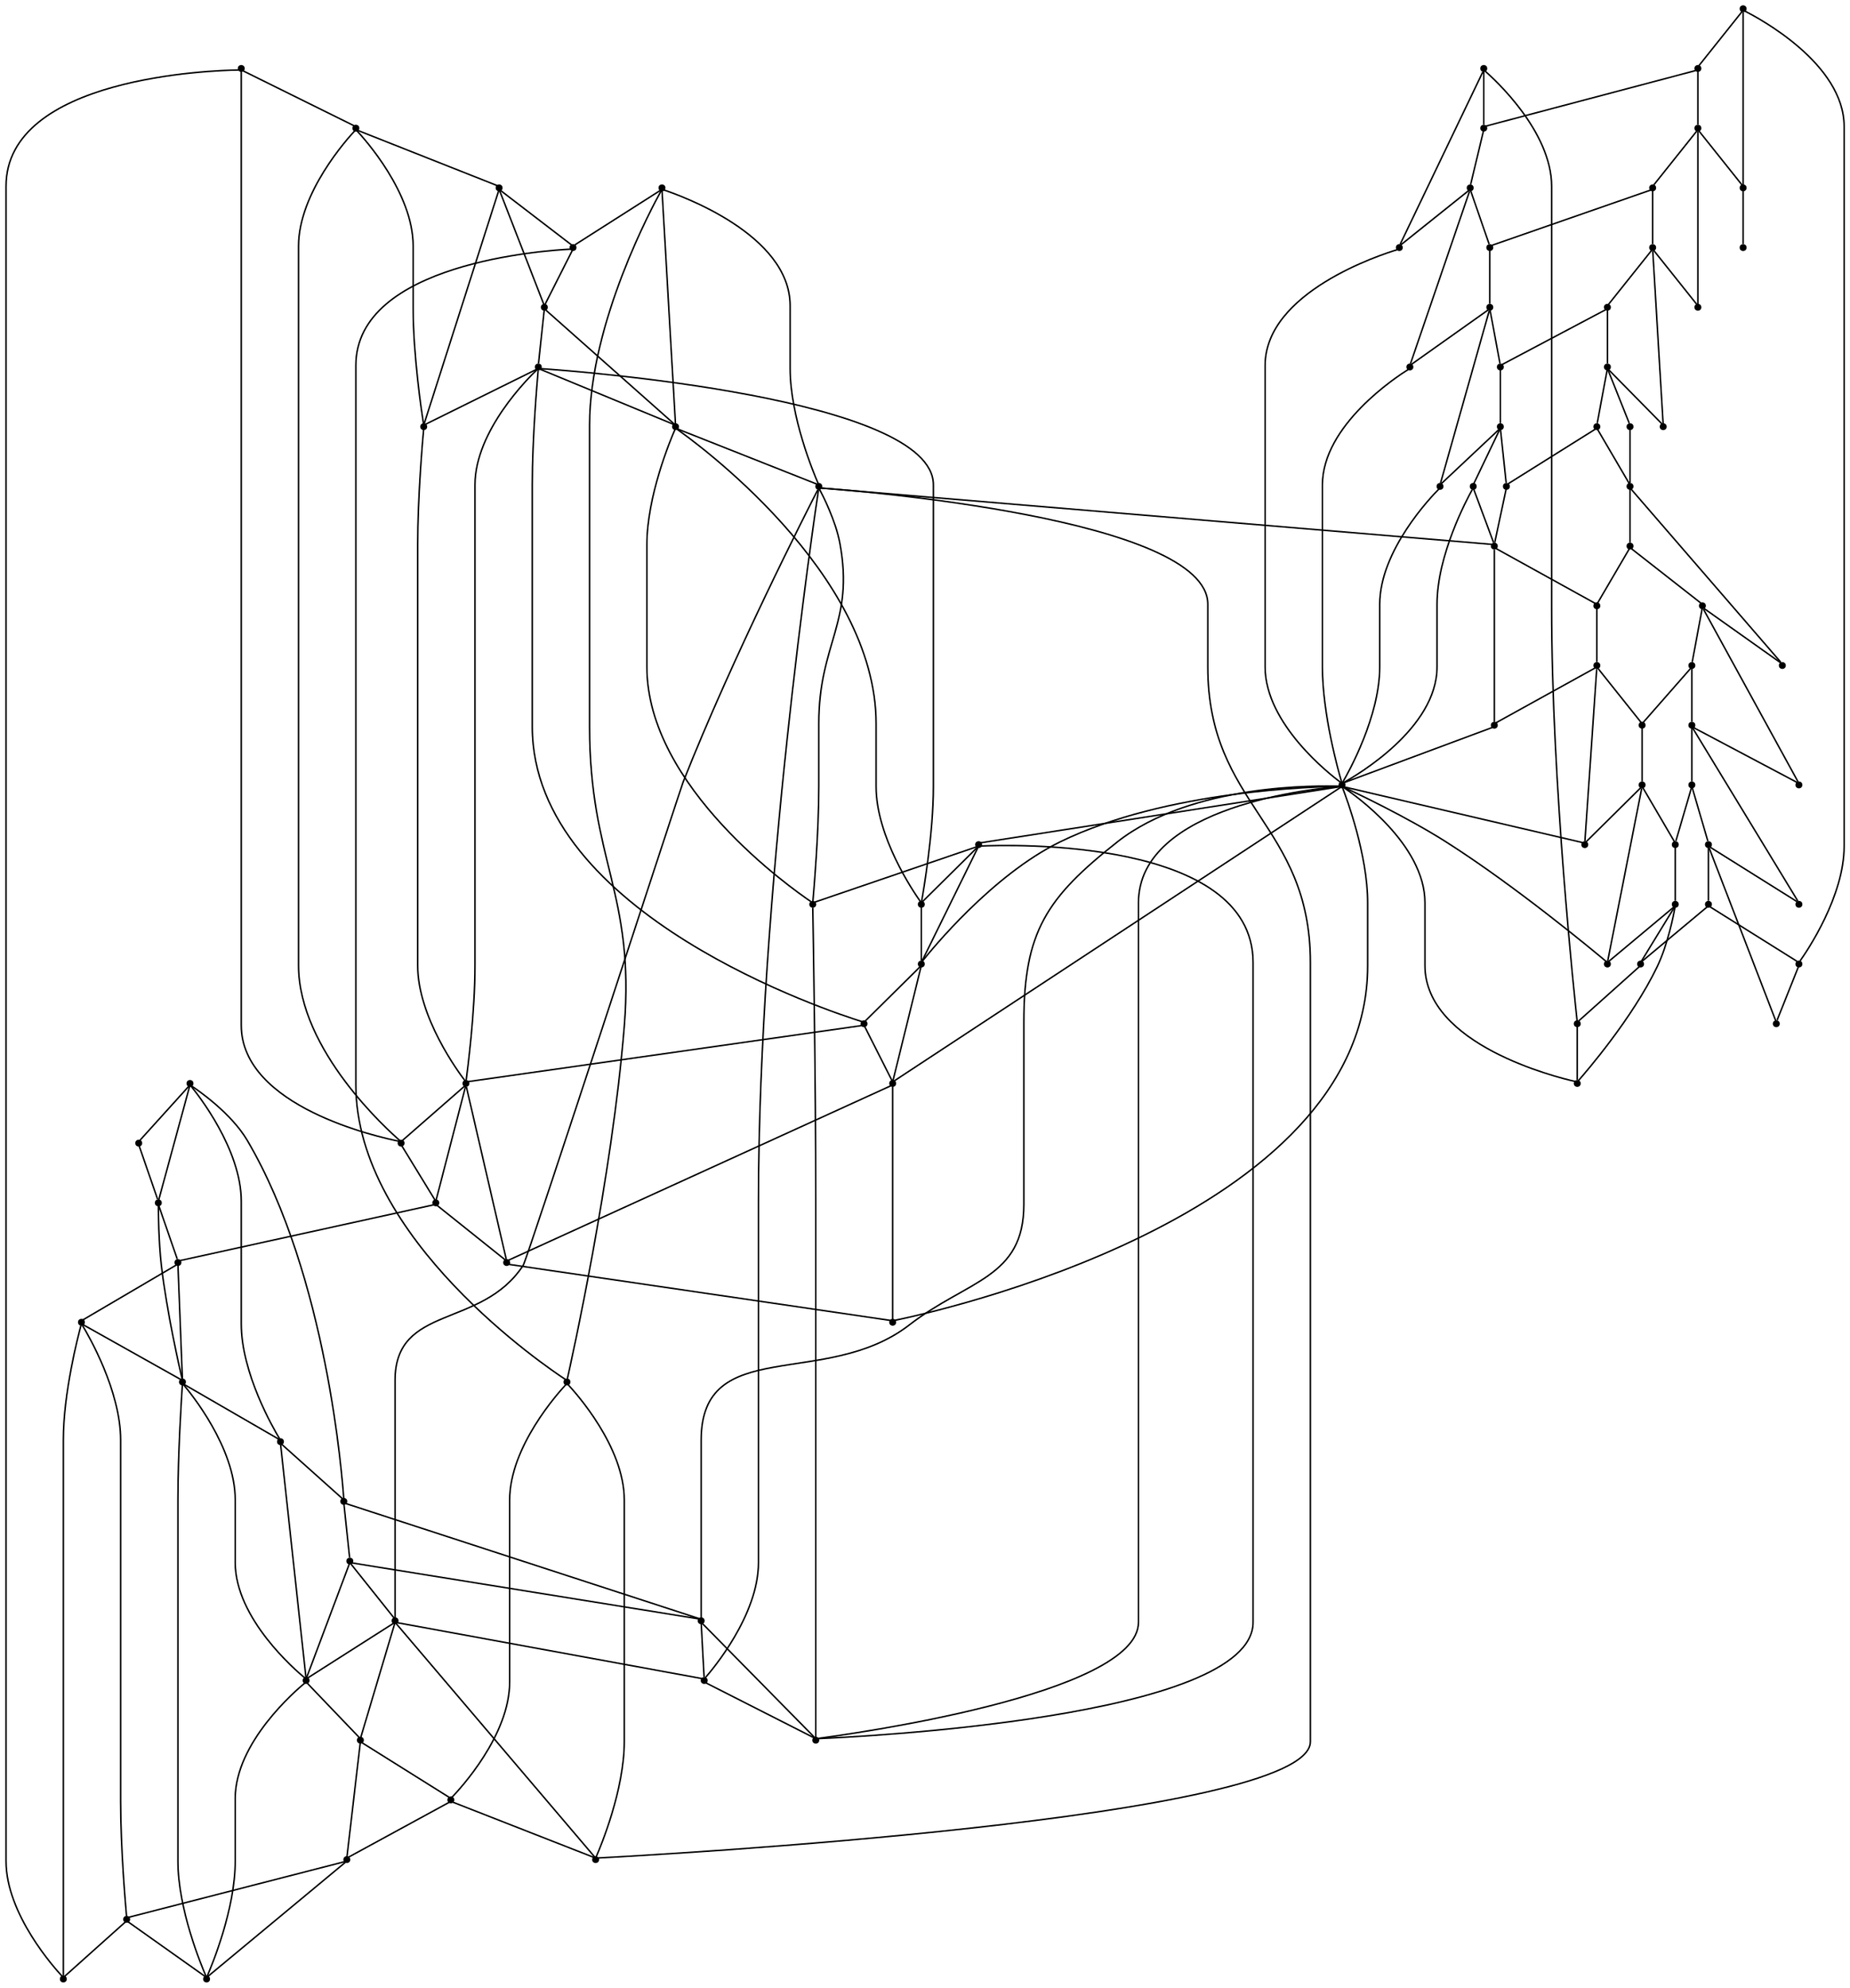 graph {
  node [shape=point,comment="{\"directed\":false,\"doi\":\"10.1007/978-3-030-35802-0_6\",\"figure\":\"1 (1)\"}"]

  v0 [pos="732.9740094671381,906.2794604221913"]
  v1 [pos="746.0230204571336,840.6905759903418"]
  v2 [pos="695.8180888263169,961.88761323703"]
  v3 [pos="640.2175845712063,999.0431420951437"]
  v4 [pos="574.6217759092067,1012.0886866036958"]
  v5 [pos="796.3132877445012,932.5124134605214"]
  v6 [pos="814.5839093450733,840.6905759903418"]
  v7 [pos="744.2987569228374,1010.3655569850596"]
  v8 [pos="666.4488560804834,1062.3835835307912"]
  v9 [pos="574.6165298647467,1080.6508813154583"]
  v10 [pos="859.6566992690146,958.7496904582612"]
  v11 [pos="883.1459110303226,840.6905759903418"]
  v12 [pos="792.7773583957826,1058.843500733089"]
  v13 [pos="692.6905242960543,1125.724215729354"]
  v14 [pos="574.6217759092067,1149.2089428307263"]
  v15 [pos="574.6161642313449,1183.4900083927882"]
  v16 [pos="509.03006075159635,999.0431420951437"]
  v17 [pos="453.4149470575197,961.88761323703"]
  v18 [pos="416.2611089373782,906.2836572063245"]
  v19 [pos="403.2152932653718,840.6905759903418"]
  v20 [pos="370.51963116147806,839.8728071669577"]
  v21 [pos="780.3055871645441,840.6895267943084"]
  v22 [pos="482.7946400980644,1062.3835835307912"]
  v23 [pos="404.9405424201425,1010.3697537691926"]
  v24 [pos="352.92186245422397,932.5208070287874"]
  v25 [pos="334.65435668611894,840.6905759903418"]
  v26 [pos="301.958726376434,839.8728071669577"]
  v27 [pos="848.8643617375953,840.6895267943084"]
  v28 [pos="456.55710512964396,1125.728412513487"]
  v29 [pos="356.46200453561494,1058.847697517222"]
  v30 [pos="289.58050165618135,958.7579568512506"]
  v31 [pos="266.09553442175445,840.6905759903418"]
  v32 [pos="860.4100153563771,897.5354765778495"]
  v33 [pos="802.6455813499025,993.0463190948167"]
  v34 [pos="816.8988774855743,1002.5717314272085"]
  v35 [pos="843.5916578333986,894.1870151284049"]
  v36 [pos="827.9881888247471,945.6342154444008"]
  v37 [pos="826.5649846540415,891.9345502140757"]
  v38 [pos="792.9409237032061,885.2461480587294"]
  v39 [pos="745.6396299897286,954.9574508805638"]
  v40 [pos="726.9824702950752,1068.709536147372"]
  v41 [pos="788.1755440925075,984.6149638745694"]
  v42 [pos="759.6773136980912,965.5704661798045"]
  v43 [pos="759.5397719506107,877.4721141533244"]
  v44 [pos="776.3497358024531,880.8132312305358"]
  v45 [pos="768.5412211830904,1034.6056575396556"]
  v46 [pos="736.5069024689114,1082.9626575994866"]
  v47 [pos="764.648910547384,919.3969384466607"]
  v48 [pos="731.3894337894196,945.4383655181907"]
  v49 [pos="574.6536178093689,840.6707684409864"]
  v50 [pos="688.889971747086,1011.7053803195422"]
  v51 [pos="720.0584864629948,986.1275866163493"]
  v52 [pos="679.3686395086127,997.4563920639225"]
  v53 [pos="717.2413287937245,1055.5504082197638"]
  v54 [pos="698.1966612816202,1027.0461047385056"]
  v55 [pos="628.1240213513306,1109.6593075937922"]
  v56 [pos="679.5686886706902,1094.0518330318253"]
  v57 [pos="631.4653860389978,1126.473262212559"]
  v58 [pos="614.7427290846547,1042.4182096570094"]
  v59 [pos="653.3311537022698,1030.7133310191482"]
  v60 [pos="611.3996793039182,1025.6043186258808"]
  v61 [pos="574.6188031506792,1114.9299438669113"]
  v62 [pos="624.5601289959295,1093.9392829118929"]
  v63 [pos="617.8715176919578,1060.317700644378"]
  v64 [pos="574.6161642313449,1046.369911134854"]
  v65 [pos="537.8337937502899,1025.608515410014"]
  v66 [pos="524.2441222388179,1093.9392829118929"]
  v67 [pos="534.4966179496386,1042.4203239459855"]
  v68 [pos="517.7712505389909,1126.4774589966921"]
  v69 [pos="521.1215732450014,1109.6635043779252"]
  v70 [pos="530.9285367072216,1060.317700644378"]
  v71 [pos="495.91045866940385,1030.7133310191482"]
  v72 [pos="460.34939118431157,1011.7085438045516"]
  v73 [pos="469.8688078217018,997.4563920639225"]
  v74 [pos="422.25999257168513,1068.713732931505"]
  v75 [pos="469.67295549519224,1094.0560298159583"]
  v76 [pos="412.7347099027621,1082.9668543836196"]
  v77 [pos="403.59866783567253,954.9595174788111"]
  v78 [pos="450.60739918787414,1027.0503015226386"]
  v79 [pos="431.5626998815609,1055.5504082197638"]
  v80 [pos="429.17482762016925,986.1275866163493"]
  v81 [pos="419.4357845366026,944.6215187155633"]
  v82 [pos="372.8896271289444,880.8173008393921"]
  v83 [pos="346.59374978728613,993.0547126630829"]
  v84 [pos="391.28544637541154,876.6531689586302"]
  v85 [pos="389.1309436069712,965.5746629639377"]
  v86 [pos="386.1752744668505,918.584415603443"]
  v87 [pos="380.700422982792,1034.6097271485119"]
  v88 [pos="333.926309046239,1001.7590814087141"]
  v89 [pos="355.85897172492906,885.2503448428627"]
  v90 [pos="360.62641795920285,984.6190334834257"]
  v91 [pos="305.64765740668577,894.1901627165046"]
  v92 [pos="322.23694560345996,891.9387469982087"]
  v93 [pos="322.83289625412476,944.8215654259063"]
  v94 [pos="290.41520296964507,896.7228265593551"]

  v0 -- v1 [id="-1",pos="732.9740094671381,906.2794604221913 741.397314230835,886.0888266366578 746.0230045600292,863.9282140775119 746.0230204571336,840.6905759903418"]
  v94 -- v15 [id="-2",pos="290.41520296964507,896.7228265593551 239.9923856255864,906.7972068707895 239.9923856255864,906.7972068707895 239.9923856255864,906.7972068707895 270.7014263323145,1067.3666129155185 411.14045288844915,1183.4878782069025 574.6161642313449,1183.4900083927882"]
  v31 -- v91 [id="-3",pos="266.09553442175445,840.6905759903418 305.64765740668577,894.1901627165046 305.64765740668577,894.1901627165046 305.64765740668577,894.1901627165046"]
  v26 -- v92 [id="-5",pos="301.958726376434,839.8728071669577 322.23694560345996,891.9387469982087 322.23694560345996,891.9387469982087 322.23694560345996,891.9387469982087"]
  v26 -- v94 [id="-6",pos="301.958726376434,839.8728071669577 290.41520296964507,896.7228265593551 290.41520296964507,896.7228265593551 290.41520296964507,896.7228265593551"]
  v91 -- v25 [id="-7",pos="305.64765740668577,894.1901627165046 334.65435668611894,840.6905759903418 334.65435668611894,840.6905759903418 334.65435668611894,840.6905759903418"]
  v93 -- v94 [id="-8",pos="322.83289625412476,944.8215654259063 290.41520296964507,896.7228265593551 290.41520296964507,896.7228265593551 290.41520296964507,896.7228265593551"]
  v93 -- v88 [id="-9",pos="322.83289625412476,944.8215654259063 333.926309046239,1001.7590814087141 333.926309046239,1001.7590814087141 333.926309046239,1001.7590814087141"]
  v93 -- v90 [id="-10",pos="322.83289625412476,944.8215654259063 360.62641795920285,984.6190334834257 360.62641795920285,984.6190334834257 360.62641795920285,984.6190334834257"]
  v92 -- v93 [id="-11",pos="322.23694560345996,891.9387469982087 322.83289625412476,944.8215654259063 322.83289625412476,944.8215654259063 322.83289625412476,944.8215654259063"]
  v92 -- v89 [id="-12",pos="322.23694560345996,891.9387469982087 355.85897172492906,885.2503448428627 355.85897172492906,885.2503448428627 355.85897172492906,885.2503448428627"]
  v25 -- v82 [id="-13",pos="334.65435668611894,840.6905759903418 372.8896271289444,880.8173008393921 372.8896271289444,880.8173008393921 372.8896271289444,880.8173008393921"]
  v83 -- v24 [id="-14",pos="346.59374978728613,993.0547126630829 352.92186245422397,932.5208070287874 352.92186245422397,932.5208070287874 352.92186245422397,932.5208070287874"]
  v83 -- v30 [id="-15",pos="346.59374978728613,993.0547126630829 289.58050165618135,958.7579568512506 289.58050165618135,958.7579568512506 289.58050165618135,958.7579568512506"]
  v24 -- v91 [id="-16",pos="352.92186245422397,932.5208070287874 305.64765740668577,894.1901627165046 305.64765740668577,894.1901627165046 305.64765740668577,894.1901627165046"]
  v24 -- v82 [id="-17",pos="352.92186245422397,932.5208070287874 372.8896271289444,880.8173008393921 372.8896271289444,880.8173008393921 372.8896271289444,880.8173008393921"]
  v89 -- v86 [id="-18",pos="355.85897172492906,885.2503448428627 386.1752744668505,918.584415603443 386.1752744668505,918.584415603443 386.1752744668505,918.584415603443"]
  v29 -- v83 [id="-19",pos="356.46200453561494,1058.847697517222 346.59374978728613,993.0547126630829 346.59374978728613,993.0547126630829 346.59374978728613,993.0547126630829"]
  v90 -- v87 [id="-20",pos="360.62641795920285,984.6190334834257 380.700422982792,1034.6097271485119 380.700422982792,1034.6097271485119 380.700422982792,1034.6097271485119"]
  v90 -- v85 [id="-21",pos="360.62641795920285,984.6190334834257 389.1309436069712,965.5746629639377 389.1309436069712,965.5746629639377 389.1309436069712,965.5746629639377"]
  v20 -- v89 [id="-22",pos="370.51963116147806,839.8728071669577 355.85897172492906,885.2503448428627 355.85897172492906,885.2503448428627 355.85897172492906,885.2503448428627"]
  v20 -- v84 [id="-23",pos="370.51963116147806,839.8728071669577 391.28544637541154,876.6531689586302 391.28544637541154,876.6531689586302 391.28544637541154,876.6531689586302"]
  v82 -- v19 [id="-24",pos="372.8896271289444,880.8173008393921 403.2152932653718,840.6905759903418 403.2152932653718,840.6905759903418 403.2152932653718,840.6905759903418"]
  v87 -- v79 [id="-25",pos="380.700422982792,1034.6097271485119 431.5626998815609,1055.5504082197638 431.5626998815609,1055.5504082197638 431.5626998815609,1055.5504082197638"]
  v87 -- v88 [id="-26",pos="380.700422982792,1034.6097271485119 333.926309046239,1001.7590814087141 333.926309046239,1001.7590814087141 333.926309046239,1001.7590814087141"]
  v87 -- v76 [id="-27",pos="380.700422982792,1034.6097271485119 412.7347099027621,1082.9668543836196 412.7347099027621,1082.9668543836196 412.7347099027621,1082.9668543836196"]
  v86 -- v85 [id="-28",pos="386.1752744668505,918.584415603443 389.1309436069712,965.5746629639377 389.1309436069712,965.5746629639377 389.1309436069712,965.5746629639377"]
  v86 -- v84 [id="-29",pos="386.1752744668505,918.584415603443 391.28544637541154,876.6531689586302 391.28544637541154,876.6531689586302 391.28544637541154,876.6531689586302"]
  v86 -- v81 [id="-30",pos="386.1752744668505,918.584415603443 419.4357845366026,944.6215187155633 419.4357845366026,944.6215187155633 419.4357845366026,944.6215187155633"]
  v85 -- v80 [id="-32",pos="389.1309436069712,965.5746629639377 429.17482762016925,986.1275866163493 429.17482762016925,986.1275866163493 429.17482762016925,986.1275866163493"]
  v84 -- v49 [id="-33",pos="391.28544637541154,876.6531689586302 574.6536178093689,840.6707684409864 574.6536178093689,840.6707684409864 574.6536178093689,840.6707684409864"]
  v77 -- v24 [id="-35",pos="403.59866783567253,954.9595174788111 352.92186245422397,932.5208070287874 352.92186245422397,932.5208070287874 352.92186245422397,932.5208070287874"]
  v77 -- v18 [id="-36",pos="403.59866783567253,954.9595174788111 416.2611089373782,906.2836572063245 416.2611089373782,906.2836572063245 416.2611089373782,906.2836572063245"]
  v23 -- v77 [id="-37",pos="404.9405424201425,1010.3697537691926 403.59866783567253,954.9595174788111 403.59866783567253,954.9595174788111 403.59866783567253,954.9595174788111"]
  v23 -- v83 [id="-38",pos="404.9405424201425,1010.3697537691926 346.59374978728613,993.0547126630829 346.59374978728613,993.0547126630829 346.59374978728613,993.0547126630829"]
  v18 -- v82 [id="-40",pos="416.2611089373782,906.2836572063245 372.8896271289444,880.8173008393921 372.8896271289444,880.8173008393921 372.8896271289444,880.8173008393921"]
  v2 -- v0 [id="-41",pos="695.8180888263169,961.88761323703 711.6062537757358,946.1007182243668 724.3287859101194,927.2477226414289 732.9740094671381,906.2794604221913"]
  v81 -- v49 [id="-42",pos="419.4357845366026,944.6215187155633 574.6536178093689,840.6707684409864 574.6536178093689,840.6707684409864 574.6536178093689,840.6707684409864"]
  v3 -- v2 [id="-43",pos="640.2175845712063,999.0431420951437 661.1827903011717,990.392893049499 680.0327169663378,977.6727644304892 695.8180888263169,961.88761323703"]
  v74 -- v23 [id="-44",pos="422.25999257168513,1068.713732931505 404.9405424201425,1010.3697537691926 404.9405424201425,1010.3697537691926 404.9405424201425,1010.3697537691926"]
  v74 -- v29 [id="-45",pos="422.25999257168513,1068.713732931505 356.46200453561494,1058.847697517222 356.46200453561494,1058.847697517222 356.46200453561494,1058.847697517222"]
  v80 -- v81 [id="-46",pos="429.17482762016925,986.1275866163493 419.4357845366026,944.6215187155633 419.4357845366026,944.6215187155633 419.4357845366026,944.6215187155633"]
  v80 -- v78 [id="-47",pos="429.17482762016925,986.1275866163493 450.60739918787414,1027.0503015226386 450.60739918787414,1027.0503015226386 450.60739918787414,1027.0503015226386"]
  v80 -- v73 [id="-48",pos="429.17482762016925,986.1275866163493 469.8688078217018,997.4563920639225 469.8688078217018,997.4563920639225 469.8688078217018,997.4563920639225"]
  v79 -- v75 [id="-49",pos="431.5626998815609,1055.5504082197638 469.67295549519224,1094.0560298159583 469.67295549519224,1094.0560298159583 469.67295549519224,1094.0560298159583"]
  v79 -- v78 [id="-50",pos="431.5626998815609,1055.5504082197638 450.60739918787414,1027.0503015226386 450.60739918787414,1027.0503015226386 450.60739918787414,1027.0503015226386"]
  v4 -- v3 [id="-51",pos="574.6217759092067,1012.0886866036958 597.8638307960131,1012.0876533045723 620.0261434552372,1007.4613650806805 640.2175845712063,999.0431420951437"]
  v5 -- v6 [id="-52",pos="796.3132877445012,932.5124134605214 808.1080341824794,904.2472665898727 814.5839093450734,873.2234165272882 814.5839093450733,840.6905759903418"]
  v7 -- v5 [id="-53",pos="744.2987569228374,1010.3655569850596 766.4009890854188,988.262900165688 784.2124731372696,961.8687645225662 796.3132877445012,932.5124134605214"]
  v78 -- v71 [id="-54",pos="450.60739918787414,1027.0503015226386 495.91045866940385,1030.7133310191482 495.91045866940385,1030.7133310191482 495.91045866940385,1030.7133310191482"]
  v8 -- v7 [id="-55",pos="666.4488560804834,1062.3835835307912 695.8039428854263,1050.2760267136164 722.1964005399934,1032.4662078412687 744.2987569228374,1010.3655569850596"]
  v17 -- v77 [id="-56",pos="453.4149470575197,961.88761323703 403.59866783567253,954.9595174788111 403.59866783567253,954.9595174788111 403.59866783567253,954.9595174788111"]
  v28 -- v74 [id="-57",pos="456.55710512964396,1125.728412513487 422.25999257168513,1068.713732931505 422.25999257168513,1068.713732931505 422.25999257168513,1068.713732931505"]
  v72 -- v23 [id="-58",pos="460.34939118431157,1011.7085438045516 404.9405424201425,1010.3697537691926 404.9405424201425,1010.3697537691926 404.9405424201425,1010.3697537691926"]
  v72 -- v17 [id="-59",pos="460.34939118431157,1011.7085438045516 453.4149470575197,961.88761323703 453.4149470575197,961.88761323703 453.4149470575197,961.88761323703"]
  v72 -- v22 [id="-60",pos="460.34939118431157,1011.7085438045516 482.7946400980644,1062.3835835307912 482.7946400980644,1062.3835835307912 482.7946400980644,1062.3835835307912"]
  v9 -- v8 [id="-61",pos="574.6165298647467,1080.6508813154583 607.1581554698308,1080.647717830449 638.1833740556062,1074.1714883028849 666.4488560804834,1062.3835835307912"]
  v10 -- v11 [id="-62",pos="859.6566992690146,958.7496904582612 874.8156010758366,922.4085114630418 883.140680882967,882.5222152897675 883.1459110303226,840.6905759903418"]
  v75 -- v68 [id="-63",pos="469.67295549519224,1094.0560298159583 517.7712505389909,1126.4774589966921 517.7712505389909,1126.4774589966921 517.7712505389909,1126.4774589966921"]
  v75 -- v76 [id="-64",pos="469.67295549519224,1094.0560298159583 412.7347099027621,1082.9668543836196 412.7347099027621,1082.9668543836196 412.7347099027621,1082.9668543836196"]
  v75 -- v66 [id="-65",pos="469.67295549519224,1094.0560298159583 524.2441222388179,1093.9392829118929 524.2441222388179,1093.9392829118929 524.2441222388179,1093.9392829118929"]
  v73 -- v49 [id="-66",pos="469.8688078217018,997.4563920639225 574.6536178093689,840.6707684409864 574.6536178093689,840.6707684409864 574.6536178093689,840.6707684409864"]
  v12 -- v10 [id="-67",pos="792.7773583957826,1058.843500733089 821.1958263347483,1030.427698573515 844.0953508140021,996.4922471433265 859.6566992690146,958.7496904582612"]
  v22 -- v74 [id="-69",pos="482.7946400980644,1062.3835835307912 422.25999257168513,1068.713732931505 422.25999257168513,1068.713732931505 422.25999257168513,1068.713732931505"]
  v22 -- v67 [id="-70",pos="482.7946400980644,1062.3835835307912 534.4966179496386,1042.4203239459855 534.4966179496386,1042.4203239459855 534.4966179496386,1042.4203239459855"]
  v13 -- v12 [id="-71",pos="692.6905242960543,1125.724215729354 730.4317555869619,1110.157574078507 764.3634576319632,1087.2597909721067 792.7773583957826,1058.843500733089"]
  v71 -- v70 [id="-72",pos="495.91045866940385,1030.7133310191482 530.9285367072216,1060.317700644378 530.9285367072216,1060.317700644378 530.9285367072216,1060.317700644378"]
  v71 -- v73 [id="-74",pos="495.91045866940385,1030.7133310191482 469.8688078217018,997.4563920639225 469.8688078217018,997.4563920639225 469.8688078217018,997.4563920639225"]
  v71 -- v65 [id="-75",pos="495.91045866940385,1030.7133310191482 537.8337937502899,1025.608515410014 537.8337937502899,1025.608515410014 537.8337937502899,1025.608515410014"]
  v14 -- v13 [id="-76",pos="574.6217759092067,1149.2089428307263 616.4571085284451,1149.2077823563257 656.3483187117383,1140.8808452738842 692.6905242960543,1125.724215729354"]
  v30 -- v91 [id="-78",pos="289.58050165618135,958.7579568512506 305.64765740668577,894.1901627165046 305.64765740668577,894.1901627165046 305.64765740668577,894.1901627165046"]
  v16 -- v67 [id="-79",pos="509.03006075159635,999.0431420951437 534.4966179496386,1042.4203239459855 534.4966179496386,1042.4203239459855 534.4966179496386,1042.4203239459855"]
  v16 -- v72 [id="-81",pos="509.03006075159635,999.0431420951437 460.34939118431157,1011.7085438045516 460.34939118431157,1011.7085438045516 460.34939118431157,1011.7085438045516"]
  v68 -- v61 [id="-85",pos="517.7712505389909,1126.4774589966921 574.6188031506792,1114.9299438669113 574.6188031506792,1114.9299438669113 574.6188031506792,1114.9299438669113"]
  v69 -- v28 [id="-87",pos="521.1215732450014,1109.6635043779252 456.55710512964396,1125.728412513487 456.55710512964396,1125.728412513487 456.55710512964396,1125.728412513487"]
  v69 -- v22 [id="-88",pos="521.1215732450014,1109.6635043779252 482.7946400980644,1062.3835835307912 482.7946400980644,1062.3835835307912 482.7946400980644,1062.3835835307912"]
  v69 -- v14 [id="-89",pos="521.1215732450014,1109.6635043779252 574.6217759092067,1149.2089428307263 574.6217759092067,1149.2089428307263 574.6217759092067,1149.2089428307263"]
  v69 -- v9 [id="-90",pos="521.1215732450014,1109.6635043779252 574.6165298647467,1080.6508813154583 574.6165298647467,1080.6508813154583 574.6165298647467,1080.6508813154583"]
  v66 -- v61 [id="-92",pos="524.2441222388179,1093.9392829118929 574.6188031506792,1114.9299438669113 574.6188031506792,1114.9299438669113 574.6188031506792,1114.9299438669113"]
  v66 -- v70 [id="-94",pos="524.2441222388179,1093.9392829118929 530.9285367072216,1060.317700644378 530.9285367072216,1060.317700644378 530.9285367072216,1060.317700644378"]
  v16 -- v4 [id="-95",pos="509.03006075159635,999.0431420951437 529.2207487036445,1007.4627485140616 551.3804884629326,1012.0876533045723 574.6217759092067,1012.0886866036958"]
  v17 -- v16 [id="-96",pos="453.4149470575197,961.88761323703 469.20599032086716,977.6730765546454 488.0605571963347,990.3958609775839 509.03006075159635,999.0431420951437"]
  v18 -- v17 [id="-97",pos="416.2611089373782,906.2836572063245 424.91189618878593,927.2487766996314 437.6322685275179,946.0989257608808 453.4149470575197,961.88761323703"]
  v19 -- v18 [id="-98",pos="403.2152932653718,840.6905759903418 403.2184170463912,863.9326953524262 407.8442268373233,886.093319185346 416.2611089373782,906.2836572063245"]
  v20 -- v21 [id="-99",pos="370.51963116147806,839.8728071669577 370.521538814009,805.5906129243144 780.3034569525513,806.4074597269421 780.3055871645441,840.6895267943084"]
  v22 -- v9 [id="-102",pos="482.7946400980644,1062.3835835307912 511.0611129081258,1074.1739399965013 542.0848455296267,1080.648748168911 574.6165298647467,1080.6508813154583"]
  v23 -- v22 [id="-104",pos="404.9405424201425,1010.3697537691926 427.04481446653466,1032.4699891918497 453.4393223950962,1050.2805051611138 482.7946400980644,1062.3835835307912"]
  v70 -- v64 [id="-105",pos="530.9285367072216,1060.317700644378 574.6161642313449,1046.369911134854 574.6161642313449,1046.369911134854 574.6161642313449,1046.369911134854"]
  v24 -- v23 [id="-107",pos="352.92186245422397,932.5208070287874 365.029667565693,961.875452758723 382.84029238098515,988.267157645456 404.9405424201425,1010.3697537691926"]
  v67 -- v9 [id="-110",pos="534.4966179496386,1042.4203239459855 574.6165298647467,1080.6508813154583 574.6165298647467,1080.6508813154583 574.6165298647467,1080.6508813154583"]
  v67 -- v4 [id="-114",pos="534.4966179496386,1042.4203239459855 574.6217759092067,1012.0886866036958 574.6217759092067,1012.0886866036958 574.6217759092067,1012.0886866036958"]
  v65 -- v64 [id="-117",pos="537.8337937502899,1025.608515410014 574.6161642313449,1046.369911134854 574.6161642313449,1046.369911134854 574.6161642313449,1046.369911134854"]
  v25 -- v24 [id="-119",pos="334.65435668611894,840.6905759903418 334.6543380523335,873.2296421044794 341.131800528034,904.2553385896595 352.92186245422397,932.5208070287874"]
  v65 -- v49 [id="-120",pos="537.8337937502899,1025.608515410014 574.6536178093689,840.6707684409864 574.6536178093689,840.6707684409864 574.6536178093689,840.6707684409864"]
  v25 -- v6 [id="-122",pos="334.65435668611894,840.6905759903418 334.65331542577917,794.9849578942162 814.5839093450733,794.980761110083 814.5839093450733,840.6905759903418"]
  v26 -- v27 [id="-124",pos="301.958726376434,839.8728071669577 301.9564371933969,782.7373428658734 848.864425326013,783.5540624932241 848.8643617375953,840.6895267943084"]
  v28 -- v14 [id="-125",pos="456.55710512964396,1125.728412513487 492.9011502470797,1140.8825876075464 532.7886344647761,1149.2077823563257 574.6217759092067,1149.2089428307263"]
  v29 -- v28 [id="-126",pos="356.46200453561494,1058.847697517222 384.8802039628431,1087.2633044393983 418.8159884402115,1110.1624172531815 456.55710512964396,1125.728412513487"]
  v30 -- v29 [id="-127",pos="289.58050165618135,958.7579568512506 305.14756272645565,996.4993502278118 328.0463558465633,1030.4314061957414 356.46200453561494,1058.847697517222"]
  v31 -- v30 [id="-128",pos="266.09553442175445,840.6905759903418 266.0965597849899,882.526414223008 274.42356113608315,922.416518975472 289.58050165618135,958.7579568512506"]
  v31 -- v11 [id="-129",pos="266.09553442175445,840.6905759903418 266.0965597849899,772.1273638763653 883.1448777185351,772.123294267509 883.1459110303226,840.6905759903418"]
  v10 -- v33 [id="-132",pos="859.6566992690146,958.7496904582612 802.6455813499025,993.0463190948167 802.6455813499025,993.0463190948167 802.6455813499025,993.0463190948167"]
  v27 -- v32 [id="-134",pos="848.8643617375953,840.6895267943084 860.4100153563771,897.5354765778495 860.4100153563771,897.5354765778495 860.4100153563771,897.5354765778495"]
  v35 -- v10 [id="-135",pos="843.5916578333986,894.1870151284049 859.6566992690146,958.7496904582612 859.6566992690146,958.7496904582612 859.6566992690146,958.7496904582612"]
  v35 -- v5 [id="-137",pos="843.5916578333986,894.1870151284049 796.3132877445012,932.5124134605214 796.3132877445012,932.5124134605214 796.3132877445012,932.5124134605214"]
  v35 -- v11 [id="-138",pos="843.5916578333986,894.1870151284049 883.1459110303226,840.6905759903418 883.1459110303226,840.6905759903418 883.1459110303226,840.6905759903418"]
  v36 -- v34 [id="-139",pos="827.9881888247471,945.6342154444008 816.8988774855743,1002.5717314272085 816.8988774855743,1002.5717314272085 816.8988774855743,1002.5717314272085"]
  v36 -- v32 [id="-140",pos="827.9881888247471,945.6342154444008 860.4100153563771,897.5354765778495 860.4100153563771,897.5354765778495 860.4100153563771,897.5354765778495"]
  v49 -- v52 [id="-141",pos="574.6536178093689,840.6707684409864 679.3686395086127,997.4563920639225 679.3686395086127,997.4563920639225 679.3686395086127,997.4563920639225"]
  v49 -- v48 [id="-143",pos="574.6536178093689,840.6707684409864 731.3894337894196,945.4383655181907 731.3894337894196,945.4383655181907 731.3894337894196,945.4383655181907"]
  v9 -- v55 [id="-148",pos="574.6165298647467,1080.6508813154583 628.1240213513306,1109.6593075937922 628.1240213513306,1109.6593075937922 628.1240213513306,1109.6593075937922"]
  v61 -- v57 [id="-150",pos="574.6188031506792,1114.9299438669113 631.4653860389978,1126.473262212559 631.4653860389978,1126.473262212559 631.4653860389978,1126.473262212559"]
  v49 -- v43 [id="-152",pos="574.6536178093689,840.6707684409864 759.5397719506107,877.4721141533244 759.5397719506107,877.4721141533244 759.5397719506107,877.4721141533244"]
  v14 -- v55 [id="-153",pos="574.6217759092067,1149.2089428307263 628.1240213513306,1109.6593075937922 628.1240213513306,1109.6593075937922 628.1240213513306,1109.6593075937922"]
  v9 -- v58 [id="-154",pos="574.6165298647467,1080.6508813154583 614.7427290846547,1042.4182096570094 614.7427290846547,1042.4182096570094 614.7427290846547,1042.4182096570094"]
  v64 -- v63 [id="-155",pos="574.6161642313449,1046.369911134854 617.8715176919578,1060.317700644378 617.8715176919578,1060.317700644378 617.8715176919578,1060.317700644378"]
  v64 -- v60 [id="-156",pos="574.6161642313449,1046.369911134854 611.3996793039182,1025.6043186258808 611.3996793039182,1025.6043186258808 611.3996793039182,1025.6043186258808"]
  v9 -- v64 [id="-157",pos="574.6165298647467,1080.6508813154583 574.6161642313449,1046.369911134854 574.6161642313449,1046.369911134854 574.6161642313449,1046.369911134854"]
  v49 -- v18 [id="-158",pos="574.6536178093689,840.6707684409864 416.2611089373782,906.2836572063245 416.2611089373782,906.2836572063245 416.2611089373782,906.2836572063245"]
  v49 -- v4 [id="-160",pos="574.6536178093689,840.6707684409864 574.6217759092067,1012.0886866036958 574.6217759092067,1012.0886866036958 574.6217759092067,1012.0886866036958"]
  v49 -- v16 [id="-161",pos="574.6536178093689,840.6707684409864 509.03006075159635,999.0431420951437 509.03006075159635,999.0431420951437 509.03006075159635,999.0431420951437"]
  v49 -- v17 [id="-163",pos="574.6536178093689,840.6707684409864 453.4149470575197,961.88761323703 453.4149470575197,961.88761323703 453.4149470575197,961.88761323703"]
  v61 -- v62 [id="-173",pos="574.6188031506792,1114.9299438669113 624.5601289959295,1093.9392829118929 624.5601289959295,1093.9392829118929 624.5601289959295,1093.9392829118929"]
  v49 -- v19 [id="-177",pos="574.6536178093689,840.6707684409864 403.2152932653718,840.6905759903418 403.2152932653718,840.6905759903418 403.2152932653718,840.6905759903418"]
  v49 -- v3 [id="-184",pos="574.6536178093689,840.6707684409864 640.2175845712063,999.0431420951437 640.2175845712063,999.0431420951437 640.2175845712063,999.0431420951437"]
  v36 -- v37 [id="-186",pos="827.9881888247471,945.6342154444008 826.5649846540415,891.9345502140757 826.5649846540415,891.9345502140757 826.5649846540415,891.9345502140757"]
  v37 -- v38 [id="-187",pos="826.5649846540415,891.9345502140757 792.9409237032061,885.2461480587294 792.9409237032061,885.2461480587294 792.9409237032061,885.2461480587294"]
  v37 -- v27 [id="-189",pos="826.5649846540415,891.9345502140757 848.8643617375953,840.6895267943084 848.8643617375953,840.6895267943084 848.8643617375953,840.6895267943084"]
  v6 -- v35 [id="-190",pos="814.5839093450733,840.6905759903418 843.5916578333986,894.1870151284049 843.5916578333986,894.1870151284049 843.5916578333986,894.1870151284049"]
  v33 -- v12 [id="-191",pos="802.6455813499025,993.0463190948167 792.7773583957826,1058.843500733089 792.7773583957826,1058.843500733089 792.7773583957826,1058.843500733089"]
  v33 -- v7 [id="-192",pos="802.6455813499025,993.0463190948167 744.2987569228374,1010.3655569850596 744.2987569228374,1010.3655569850596 744.2987569228374,1010.3655569850596"]
  v5 -- v33 [id="-193",pos="796.3132877445012,932.5124134605214 802.6455813499025,993.0463190948167 802.6455813499025,993.0463190948167 802.6455813499025,993.0463190948167"]
  v5 -- v39 [id="-194",pos="796.3132877445012,932.5124134605214 745.6396299897286,954.9574508805638 745.6396299897286,954.9574508805638 745.6396299897286,954.9574508805638"]
  v38 -- v21 [id="-195",pos="792.9409237032061,885.2461480587294 780.3055871645441,840.6895267943084 780.3055871645441,840.6895267943084 780.3055871645441,840.6895267943084"]
  v12 -- v40 [id="-196",pos="792.7773583957826,1058.843500733089 726.9824702950752,1068.709536147372 726.9824702950752,1068.709536147372 726.9824702950752,1068.709536147372"]
  v41 -- v36 [id="-197",pos="788.1755440925075,984.6149638745694 827.9881888247471,945.6342154444008 827.9881888247471,945.6342154444008 827.9881888247471,945.6342154444008"]
  v41 -- v42 [id="-198",pos="788.1755440925075,984.6149638745694 759.6773136980912,965.5704661798045 759.6773136980912,965.5704661798045 759.6773136980912,965.5704661798045"]
  v21 -- v43 [id="-199",pos="780.3055871645441,840.6895267943084 759.5397719506107,877.4721141533244 759.5397719506107,877.4721141533244 759.5397719506107,877.4721141533244"]
  v44 -- v5 [id="-200",pos="776.3497358024531,880.8132312305358 796.3132877445012,932.5124134605214 796.3132877445012,932.5124134605214 796.3132877445012,932.5124134605214"]
  v60 -- v49 [id="-201",pos="611.3996793039182,1025.6043186258808 574.6536178093689,840.6707684409864 574.6536178093689,840.6707684409864 574.6536178093689,840.6707684409864"]
  v44 -- v0 [id="-202",pos="776.3497358024531,880.8132312305358 732.9740094671381,906.2794604221913 732.9740094671381,906.2794604221913 732.9740094671381,906.2794604221913"]
  v44 -- v6 [id="-203",pos="776.3497358024531,880.8132312305358 814.5839093450733,840.6905759903418 814.5839093450733,840.6905759903418 814.5839093450733,840.6905759903418"]
  v58 -- v4 [id="-204",pos="614.7427290846547,1042.4182096570094 574.6217759092067,1012.0886866036958 574.6217759092067,1012.0886866036958 574.6217759092067,1012.0886866036958"]
  v63 -- v59 [id="-205",pos="617.8715176919578,1060.317700644378 653.3311537022698,1030.7133310191482 653.3311537022698,1030.7133310191482 653.3311537022698,1030.7133310191482"]
  v45 -- v34 [id="-206",pos="768.5412211830904,1034.6056575396556 816.8988774855743,1002.5717314272085 816.8988774855743,1002.5717314272085 816.8988774855743,1002.5717314272085"]
  v45 -- v41 [id="-207",pos="768.5412211830904,1034.6056575396556 788.1755440925075,984.6149638745694 788.1755440925075,984.6149638745694 788.1755440925075,984.6149638745694"]
  v45 -- v46 [id="-208",pos="768.5412211830904,1034.6056575396556 736.5069024689114,1082.9626575994866 736.5069024689114,1082.9626575994866 736.5069024689114,1082.9626575994866"]
  v47 -- v43 [id="-209",pos="764.648910547384,919.3969384466607 759.5397719506107,877.4721141533244 759.5397719506107,877.4721141533244 759.5397719506107,877.4721141533244"]
  v47 -- v38 [id="-210",pos="764.648910547384,919.3969384466607 792.9409237032061,885.2461480587294 792.9409237032061,885.2461480587294 792.9409237032061,885.2461480587294"]
  v47 -- v48 [id="-211",pos="764.648910547384,919.3969384466607 731.3894337894196,945.4383655181907 731.3894337894196,945.4383655181907 731.3894337894196,945.4383655181907"]
  v62 -- v63 [id="-214",pos="624.5601289959295,1093.9392829118929 617.8715176919578,1060.317700644378 617.8715176919578,1060.317700644378 617.8715176919578,1060.317700644378"]
  v62 -- v56 [id="-215",pos="624.5601289959295,1093.9392829118929 679.5686886706902,1094.0518330318253 679.5686886706902,1094.0518330318253 679.5686886706902,1094.0518330318253"]
  v42 -- v47 [id="-219",pos="759.6773136980912,965.5704661798045 764.648910547384,919.3969384466607 764.648910547384,919.3969384466607 764.648910547384,919.3969384466607"]
  v3 -- v58 [id="-226",pos="640.2175845712063,999.0431420951437 614.7427290846547,1042.4182096570094 614.7427290846547,1042.4182096570094 614.7427290846547,1042.4182096570094"]
  v1 -- v44 [id="-228",pos="746.0230204571336,840.6905759903418 776.3497358024531,880.8132312305358 776.3497358024531,880.8132312305358 776.3497358024531,880.8132312305358"]
  v39 -- v2 [id="-229",pos="745.6396299897286,954.9574508805638 695.8180888263169,961.88761323703 695.8180888263169,961.88761323703 695.8180888263169,961.88761323703"]
  v39 -- v7 [id="-230",pos="745.6396299897286,954.9574508805638 744.2987569228374,1010.3655569850596 744.2987569228374,1010.3655569850596 744.2987569228374,1010.3655569850596"]
  v7 -- v50 [id="-231",pos="744.2987569228374,1010.3655569850596 688.889971747086,1011.7053803195422 688.889971747086,1011.7053803195422 688.889971747086,1011.7053803195422"]
  v7 -- v40 [id="-232",pos="744.2987569228374,1010.3655569850596 726.9824702950752,1068.709536147372 726.9824702950752,1068.709536147372 726.9824702950752,1068.709536147372"]
  v0 -- v39 [id="-234",pos="732.9740094671381,906.2794604221913 745.6396299897286,954.9574508805638 745.6396299897286,954.9574508805638 745.6396299897286,954.9574508805638"]
  v59 -- v60 [id="-235",pos="653.3311537022698,1030.7133310191482 611.3996793039182,1025.6043186258808 611.3996793039182,1025.6043186258808 611.3996793039182,1025.6043186258808"]
  v40 -- v8 [id="-239",pos="726.9824702950752,1068.709536147372 666.4488560804834,1062.3835835307912 666.4488560804834,1062.3835835307912 666.4488560804834,1062.3835835307912"]
  v40 -- v13 [id="-240",pos="726.9824702950752,1068.709536147372 692.6905242960543,1125.724215729354 692.6905242960543,1125.724215729354 692.6905242960543,1125.724215729354"]
  v59 -- v52 [id="-241",pos="653.3311537022698,1030.7133310191482 679.3686395086127,997.4563920639225 679.3686395086127,997.4563920639225 679.3686395086127,997.4563920639225"]
  v59 -- v54 [id="-242",pos="653.3311537022698,1030.7133310191482 698.1966612816202,1027.0461047385056 698.1966612816202,1027.0461047385056 698.1966612816202,1027.0461047385056"]
  v51 -- v52 [id="-243",pos="720.0584864629948,986.1275866163493 679.3686395086127,997.4563920639225 679.3686395086127,997.4563920639225 679.3686395086127,997.4563920639225"]
  v8 -- v58 [id="-244",pos="666.4488560804834,1062.3835835307912 614.7427290846547,1042.4182096570094 614.7427290846547,1042.4182096570094 614.7427290846547,1042.4182096570094"]
  v8 -- v55 [id="-245",pos="666.4488560804834,1062.3835835307912 628.1240213513306,1109.6593075937922 628.1240213513306,1109.6593075937922 628.1240213513306,1109.6593075937922"]
  v51 -- v42 [id="-246",pos="720.0584864629948,986.1275866163493 759.6773136980912,965.5704661798045 759.6773136980912,965.5704661798045 759.6773136980912,965.5704661798045"]
  v51 -- v48 [id="-247",pos="720.0584864629948,986.1275866163493 731.3894337894196,945.4383655181907 731.3894337894196,945.4383655181907 731.3894337894196,945.4383655181907"]
  v53 -- v45 [id="-248",pos="717.2413287937245,1055.5504082197638 768.5412211830904,1034.6056575396556 768.5412211830904,1034.6056575396556 768.5412211830904,1034.6056575396556"]
  v53 -- v54 [id="-249",pos="717.2413287937245,1055.5504082197638 698.1966612816202,1027.0461047385056 698.1966612816202,1027.0461047385056 698.1966612816202,1027.0461047385056"]
  v54 -- v51 [id="-250",pos="698.1966612816202,1027.0461047385056 720.0584864629948,986.1275866163493 720.0584864629948,986.1275866163493 720.0584864629948,986.1275866163493"]
  v2 -- v50 [id="-252",pos="695.8180888263169,961.88761323703 688.889971747086,1011.7053803195422 688.889971747086,1011.7053803195422 688.889971747086,1011.7053803195422"]
  v56 -- v46 [id="-254",pos="679.5686886706902,1094.0518330318253 736.5069024689114,1082.9626575994866 736.5069024689114,1082.9626575994866 736.5069024689114,1082.9626575994866"]
  v56 -- v57 [id="-255",pos="679.5686886706902,1094.0518330318253 631.4653860389978,1126.473262212559 631.4653860389978,1126.473262212559 631.4653860389978,1126.473262212559"]
  v56 -- v53 [id="-256",pos="679.5686886706902,1094.0518330318253 717.2413287937245,1055.5504082197638 717.2413287937245,1055.5504082197638 717.2413287937245,1055.5504082197638"]
  v13 -- v55 [id="-259",pos="692.6905242960543,1125.724215729354 628.1240213513306,1109.6593075937922 628.1240213513306,1109.6593075937922 628.1240213513306,1109.6593075937922"]
  v50 -- v3 [id="-260",pos="688.889971747086,1011.7053803195422 640.2175845712063,999.0431420951437 640.2175845712063,999.0431420951437 640.2175845712063,999.0431420951437"]
  v50 -- v8 [id="-261",pos="688.889971747086,1011.7053803195422 666.4488560804834,1062.3835835307912 666.4488560804834,1062.3835835307912 666.4488560804834,1062.3835835307912"]
}